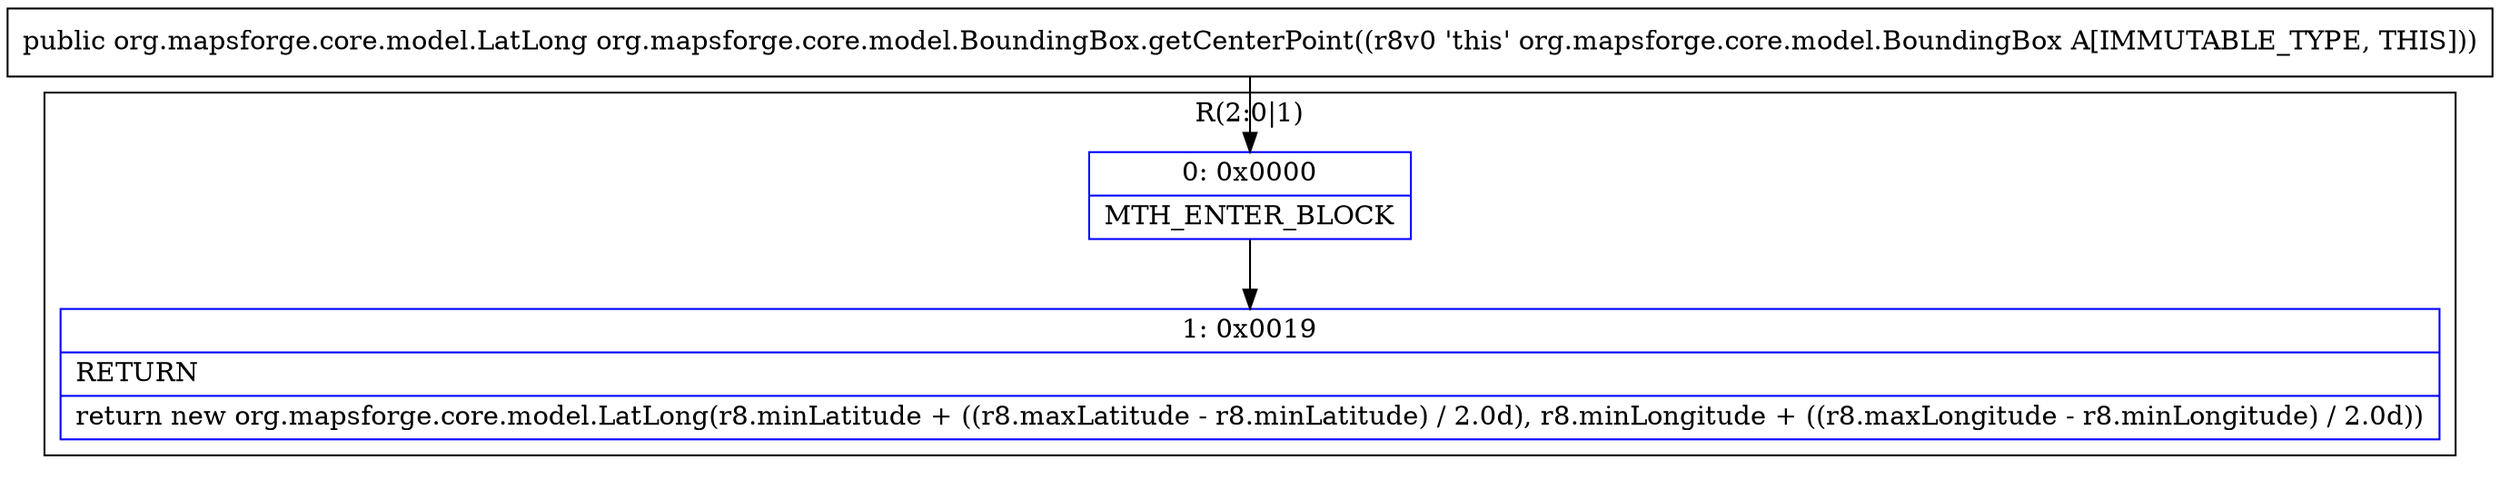 digraph "CFG fororg.mapsforge.core.model.BoundingBox.getCenterPoint()Lorg\/mapsforge\/core\/model\/LatLong;" {
subgraph cluster_Region_1880466485 {
label = "R(2:0|1)";
node [shape=record,color=blue];
Node_0 [shape=record,label="{0\:\ 0x0000|MTH_ENTER_BLOCK\l}"];
Node_1 [shape=record,label="{1\:\ 0x0019|RETURN\l|return new org.mapsforge.core.model.LatLong(r8.minLatitude + ((r8.maxLatitude \- r8.minLatitude) \/ 2.0d), r8.minLongitude + ((r8.maxLongitude \- r8.minLongitude) \/ 2.0d))\l}"];
}
MethodNode[shape=record,label="{public org.mapsforge.core.model.LatLong org.mapsforge.core.model.BoundingBox.getCenterPoint((r8v0 'this' org.mapsforge.core.model.BoundingBox A[IMMUTABLE_TYPE, THIS])) }"];
MethodNode -> Node_0;
Node_0 -> Node_1;
}

